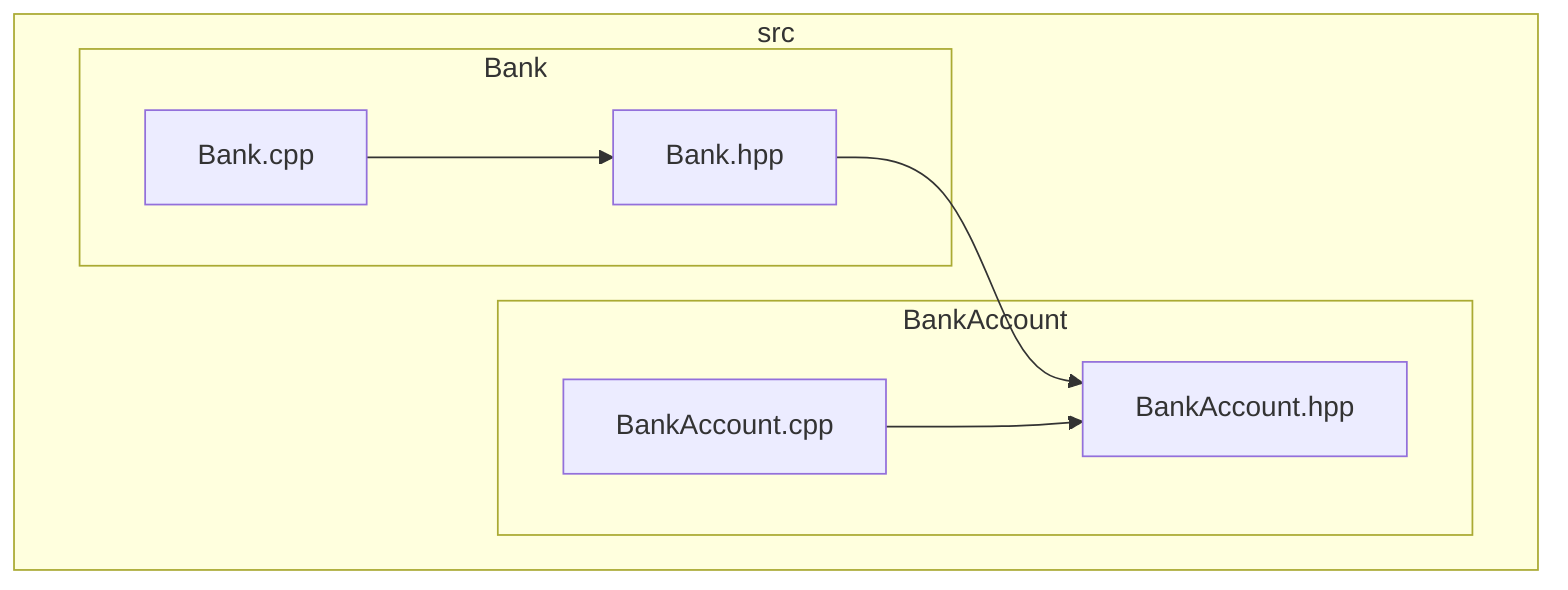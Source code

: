 flowchart
    subgraph C_0009392701334512935369[src]
    subgraph C_0002394840416120061501[Bank]
    C_0000529258628623449314[Bank.cpp]
    C_0004959706648474708623[Bank.hpp]
    end
    subgraph C_0001617240256891923844[BankAccount]
    C_0001999126956856393903[BankAccount.hpp]
    C_0016260587715478220546[BankAccount.cpp]
    end
    end
    C_0000529258628623449314 --> C_0004959706648474708623
    C_0004959706648474708623 --> C_0001999126956856393903
    C_0016260587715478220546 --> C_0001999126956856393903

%% Generated with clang-uml, version 0.5.3
%% LLVM version clang version 18.1.1 (https://github.com/llvm/llvm-project.git dba2a75e9c7ef81fe84774ba5eee5e67e01d801a)